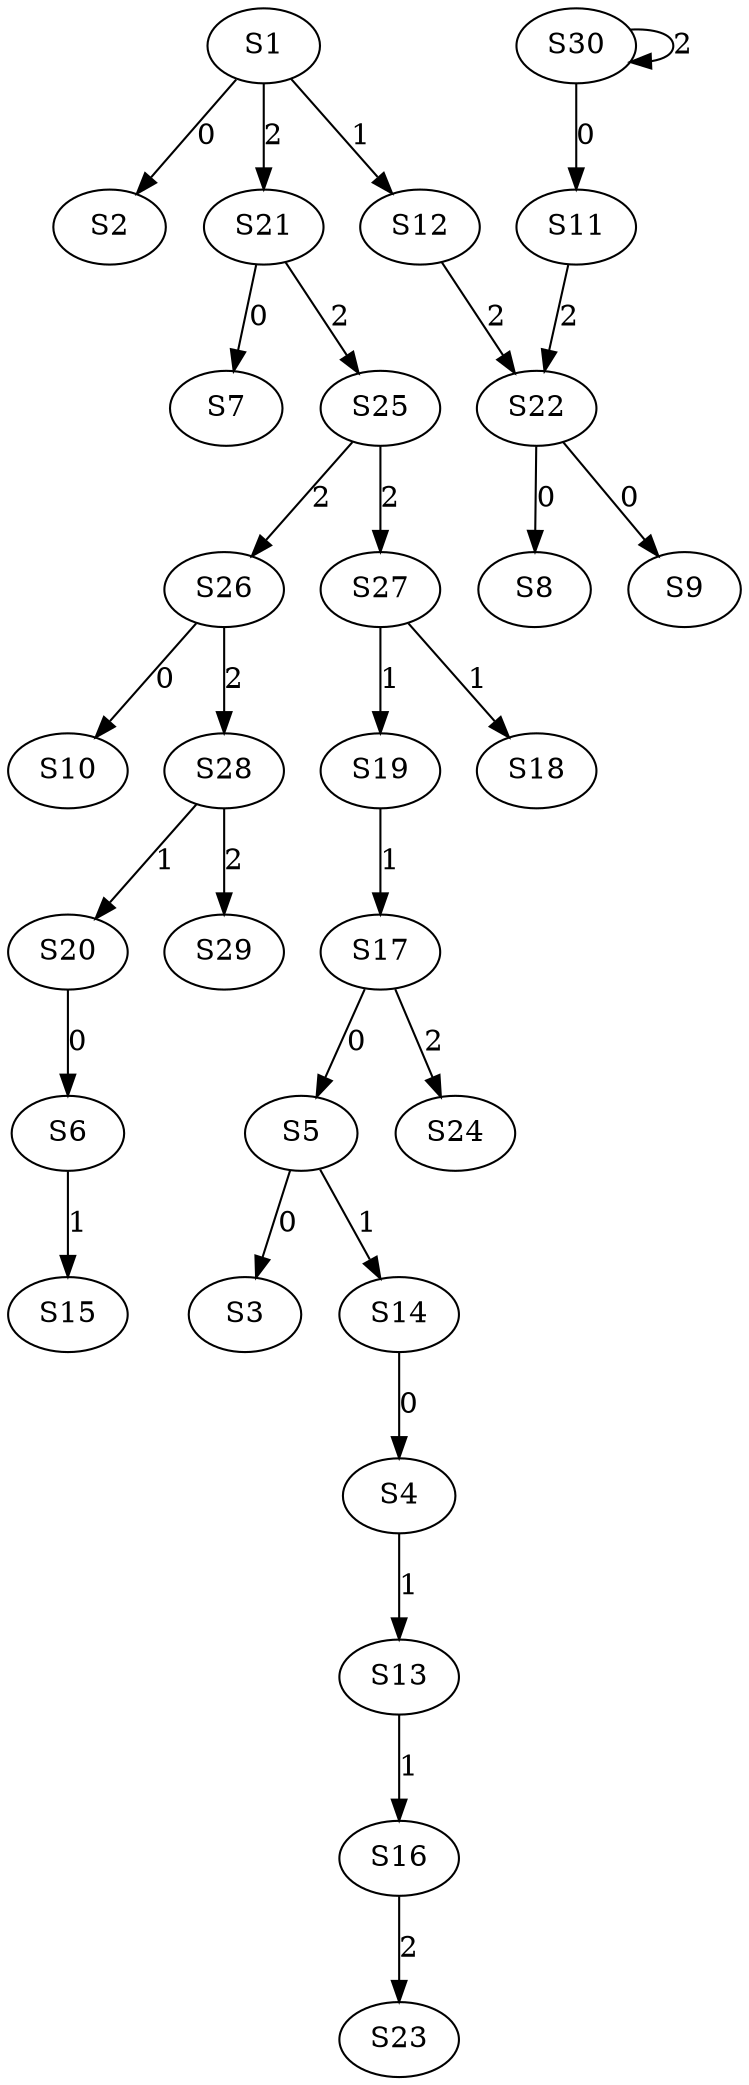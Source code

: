 strict digraph {
	S1 -> S2 [ label = 0 ];
	S5 -> S3 [ label = 0 ];
	S14 -> S4 [ label = 0 ];
	S17 -> S5 [ label = 0 ];
	S20 -> S6 [ label = 0 ];
	S21 -> S7 [ label = 0 ];
	S22 -> S8 [ label = 0 ];
	S22 -> S9 [ label = 0 ];
	S26 -> S10 [ label = 0 ];
	S30 -> S11 [ label = 0 ];
	S1 -> S12 [ label = 1 ];
	S4 -> S13 [ label = 1 ];
	S5 -> S14 [ label = 1 ];
	S6 -> S15 [ label = 1 ];
	S13 -> S16 [ label = 1 ];
	S19 -> S17 [ label = 1 ];
	S27 -> S18 [ label = 1 ];
	S27 -> S19 [ label = 1 ];
	S28 -> S20 [ label = 1 ];
	S1 -> S21 [ label = 2 ];
	S11 -> S22 [ label = 2 ];
	S16 -> S23 [ label = 2 ];
	S17 -> S24 [ label = 2 ];
	S21 -> S25 [ label = 2 ];
	S25 -> S26 [ label = 2 ];
	S25 -> S27 [ label = 2 ];
	S26 -> S28 [ label = 2 ];
	S28 -> S29 [ label = 2 ];
	S30 -> S30 [ label = 2 ];
	S12 -> S22 [ label = 2 ];
}